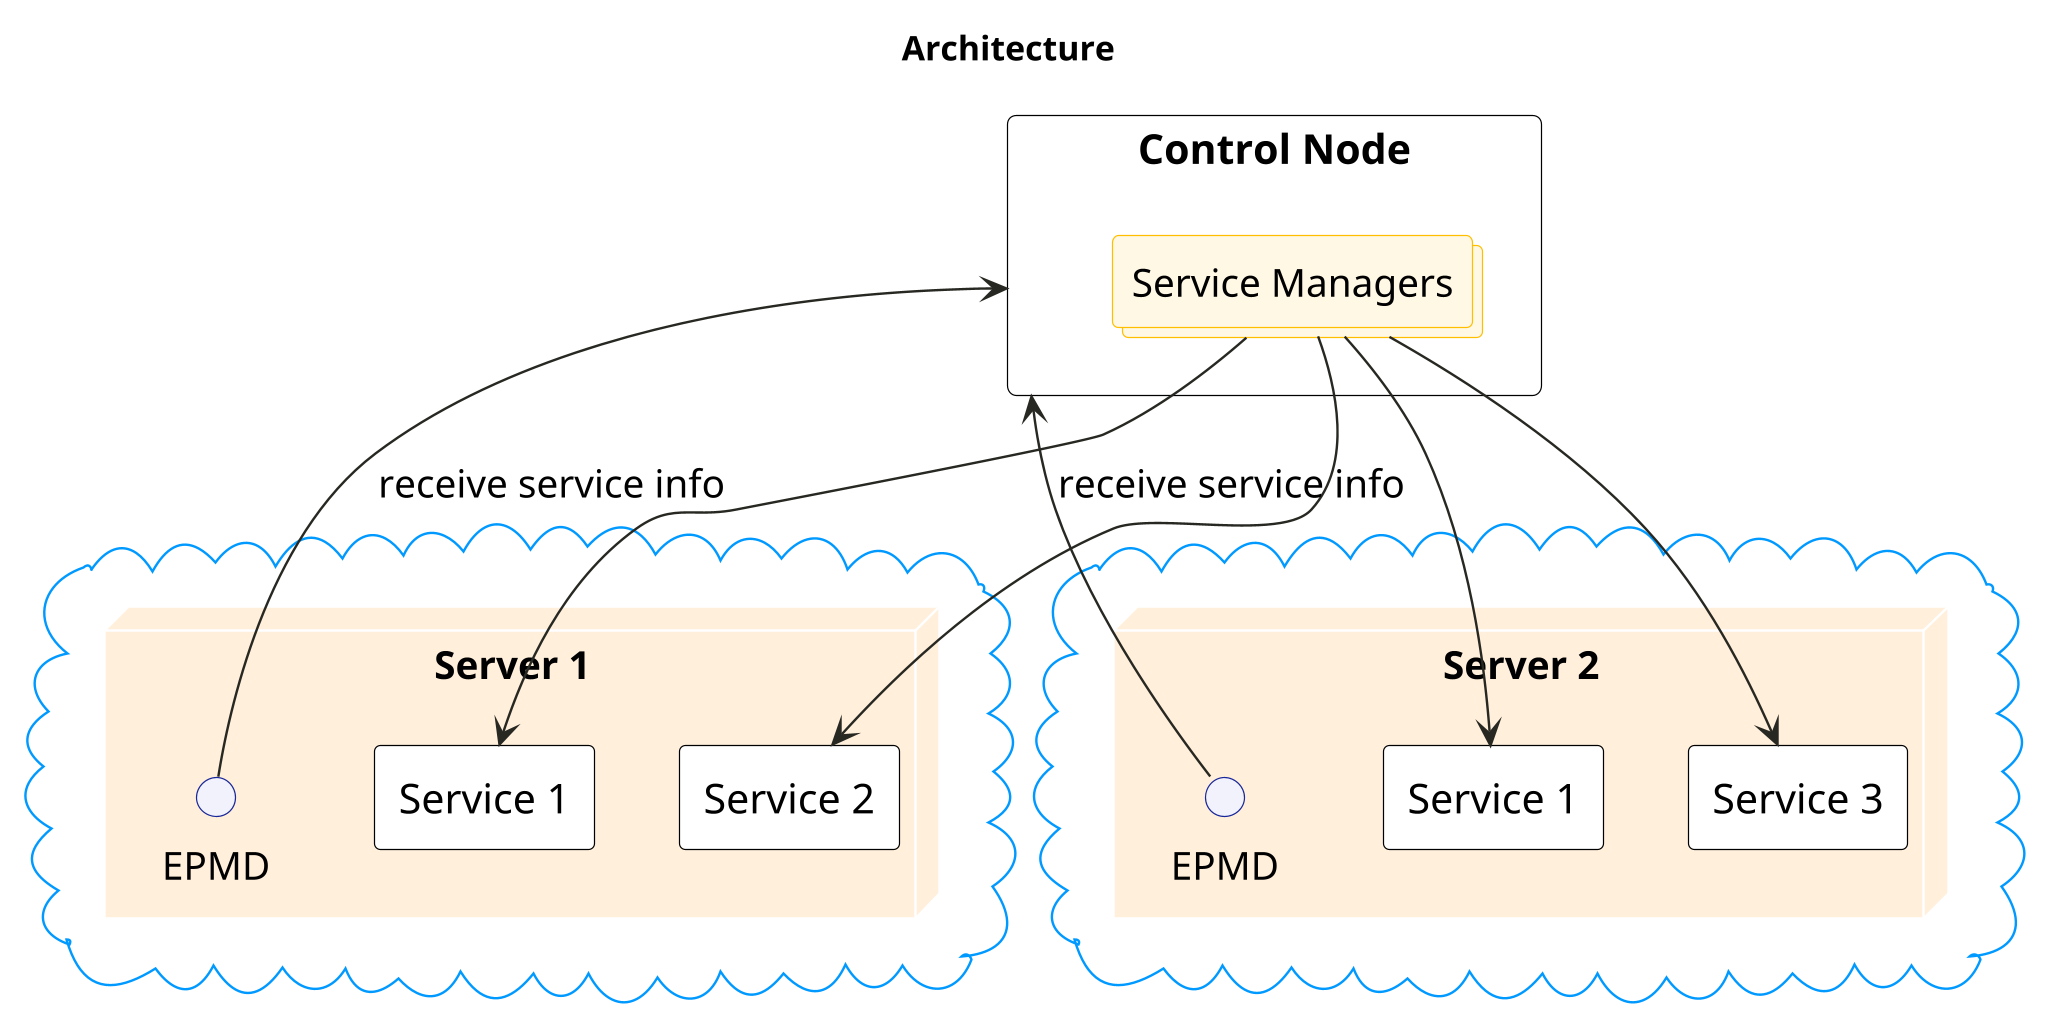 @startuml

scale 2048 width


'
' Styling
'
skinparam {
        DefaultFontName    Fira Sans Compressed
        Shadowing false
        RoundCorner 8
        TitleBorderRoundCorner 5
        DefaultFontSize 16
        Padding 0
}

skinparam component {
        FontName           Fira Sans Compressed
        FontColor          black
        AttributeFontColor black
        FontSize           17
        BackgroundColor    #fff
        BorderColor        black
        BorderThickness    0.5
        ArrowColor         #272822
}

skinparam rectangle {
        BackgroundColor    #f8fbfb
        BorderColor        #005247
        BorderThickness    1
}

skinparam node {
        BackgroundColor #ffefdb
        BorderColor #fff
}

skinparam cloud {
        BorderColor #0099ff
}

skinparam frame {
        BorderColor #ae81ff
        FontStyle regular
}

skinparam interface {
        BackgroundColor #f2f2fc
        BorderColor #182799
}

skinparam collections {
        BackgroundColor #fff8e5
        BorderColor #ffbe00
}


skinparam note {
        BackgroundColor #f8f8f2
        BorderColor #272822
}

title Architecture
skinparam componentStyle rectangle

cloud {
        node "Server 1" {
                component "Service 1" as service1vm1
                component "Service 2" as service2vm1
                interface "EPMD" as EPMDvm1
        }
}

cloud {
        node "Server 2" {
                component "Service 1" as service1vm2
                component "Service 3" as service3vm2
                interface "EPMD" as EPMDvm2
        }
}

component "Control Node" as control_node {
        collections "Service Managers" as service_FSMs
}

service_FSMs --> service1vm1
service_FSMs --> service2vm1
service_FSMs --> service1vm2
service_FSMs --> service3vm2
control_node <-- EPMDvm1 : receive service info
control_node <-- EPMDvm2 : receive service info

@enduml
